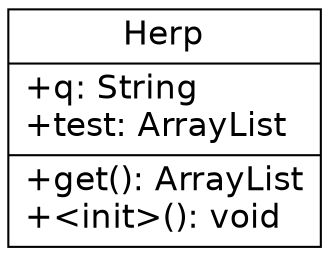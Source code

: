 digraph G{
	fontname = "Bitstream Vera Sans"
	fontsize = 16

node [
	fontname = "Bitstream Vera Sans"
	fontsize = 16

 shape = "record"
]
edge [
	fontname = "Bitstream Vera Sans"
	fontsize = 16
]
Herp [ 
center=true
    label="{
Herp|+q: String \l+test: ArrayList \l | +get(): ArrayList\l+\<init\>(): void\l}"color = black
style = filled 
 fillcolor = white
]


}